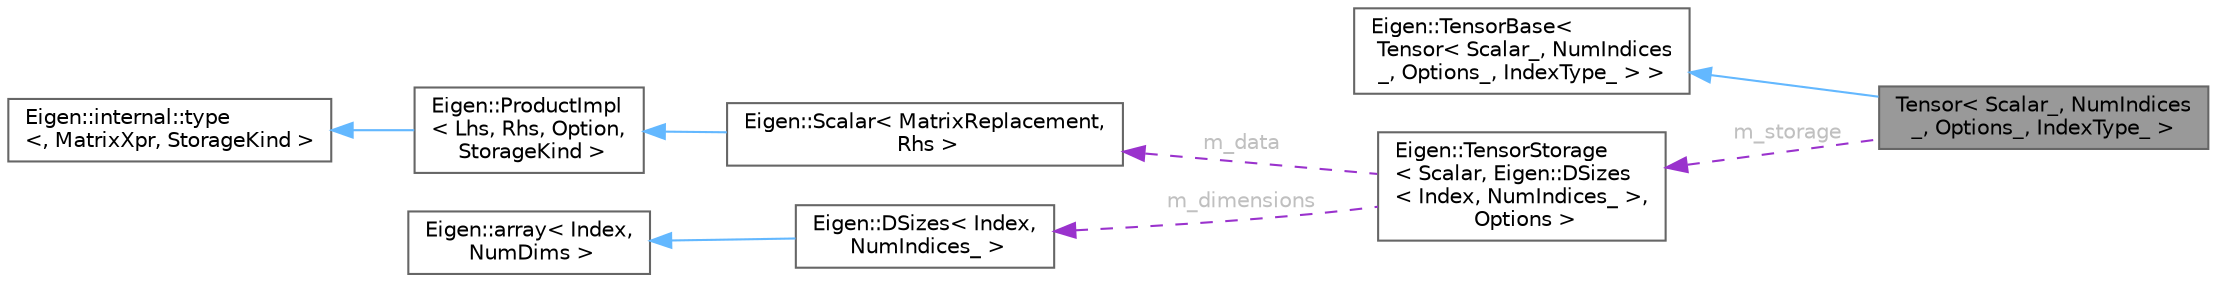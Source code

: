 digraph "Tensor&lt; Scalar_, NumIndices_, Options_, IndexType_ &gt;"
{
 // LATEX_PDF_SIZE
  bgcolor="transparent";
  edge [fontname=Helvetica,fontsize=10,labelfontname=Helvetica,labelfontsize=10];
  node [fontname=Helvetica,fontsize=10,shape=box,height=0.2,width=0.4];
  rankdir="LR";
  Node1 [id="Node000001",label="Tensor\< Scalar_, NumIndices\l_, Options_, IndexType_ \>",height=0.2,width=0.4,color="gray40", fillcolor="grey60", style="filled", fontcolor="black",tooltip="The tensor class."];
  Node2 -> Node1 [id="edge8_Node000001_Node000002",dir="back",color="steelblue1",style="solid",tooltip=" "];
  Node2 [id="Node000002",label="Eigen::TensorBase\<\l Tensor\< Scalar_, NumIndices\l_, Options_, IndexType_ \> \>",height=0.2,width=0.4,color="gray40", fillcolor="white", style="filled",URL="$class_eigen_1_1_tensor_base.html",tooltip=" "];
  Node3 -> Node1 [id="edge9_Node000001_Node000003",dir="back",color="darkorchid3",style="dashed",tooltip=" ",label=" m_storage",fontcolor="grey" ];
  Node3 [id="Node000003",label="Eigen::TensorStorage\l\< Scalar, Eigen::DSizes\l\< Index, NumIndices_ \>,\l Options \>",height=0.2,width=0.4,color="gray40", fillcolor="white", style="filled",URL="$class_eigen_1_1_tensor_storage.html",tooltip=" "];
  Node4 -> Node3 [id="edge10_Node000003_Node000004",dir="back",color="darkorchid3",style="dashed",tooltip=" ",label=" m_data",fontcolor="grey" ];
  Node4 [id="Node000004",label="Eigen::Scalar\< MatrixReplacement,\l Rhs \>",height=0.2,width=0.4,color="gray40", fillcolor="white", style="filled",URL="$class_eigen_1_1_product.html",tooltip=" "];
  Node5 -> Node4 [id="edge11_Node000004_Node000005",dir="back",color="steelblue1",style="solid",tooltip=" "];
  Node5 [id="Node000005",label="Eigen::ProductImpl\l\< Lhs, Rhs, Option,\l StorageKind \>",height=0.2,width=0.4,color="gray40", fillcolor="white", style="filled",URL="$class_eigen_1_1_product_impl.html",tooltip=" "];
  Node6 -> Node5 [id="edge12_Node000005_Node000006",dir="back",color="steelblue1",style="solid",tooltip=" "];
  Node6 [id="Node000006",label="Eigen::internal::type\l\<, MatrixXpr, StorageKind \>",height=0.2,width=0.4,color="gray40", fillcolor="white", style="filled",URL="$struct_eigen_1_1internal_1_1generic__xpr__base.html",tooltip=" "];
  Node7 -> Node3 [id="edge13_Node000003_Node000007",dir="back",color="darkorchid3",style="dashed",tooltip=" ",label=" m_dimensions",fontcolor="grey" ];
  Node7 [id="Node000007",label="Eigen::DSizes\< Index,\l NumIndices_ \>",height=0.2,width=0.4,color="gray40", fillcolor="white", style="filled",URL="$struct_eigen_1_1_d_sizes.html",tooltip=" "];
  Node8 -> Node7 [id="edge14_Node000007_Node000008",dir="back",color="steelblue1",style="solid",tooltip=" "];
  Node8 [id="Node000008",label="Eigen::array\< Index,\l NumDims \>",height=0.2,width=0.4,color="gray40", fillcolor="white", style="filled",URL="$class_eigen_1_1array.html",tooltip=" "];
}

